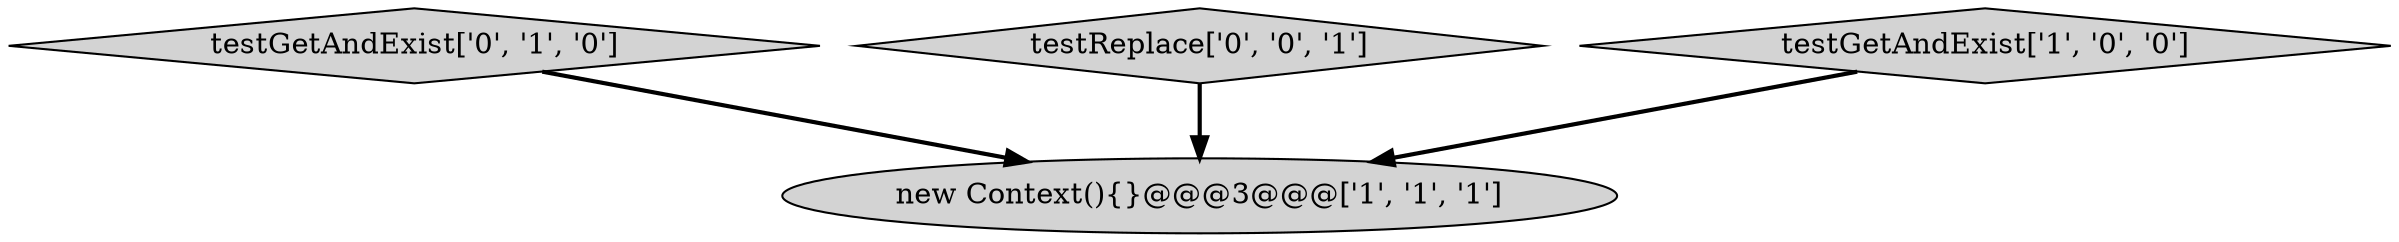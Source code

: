 digraph {
2 [style = filled, label = "testGetAndExist['0', '1', '0']", fillcolor = lightgray, shape = diamond image = "AAA0AAABBB2BBB"];
3 [style = filled, label = "testReplace['0', '0', '1']", fillcolor = lightgray, shape = diamond image = "AAA0AAABBB3BBB"];
1 [style = filled, label = "new Context(){}@@@3@@@['1', '1', '1']", fillcolor = lightgray, shape = ellipse image = "AAA0AAABBB1BBB"];
0 [style = filled, label = "testGetAndExist['1', '0', '0']", fillcolor = lightgray, shape = diamond image = "AAA0AAABBB1BBB"];
3->1 [style = bold, label=""];
2->1 [style = bold, label=""];
0->1 [style = bold, label=""];
}

